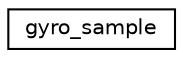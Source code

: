 digraph "Graphical Class Hierarchy"
{
 // INTERACTIVE_SVG=YES
  edge [fontname="Helvetica",fontsize="10",labelfontname="Helvetica",labelfontsize="10"];
  node [fontname="Helvetica",fontsize="10",shape=record];
  rankdir="LR";
  Node1 [label="gyro_sample",height=0.2,width=0.4,color="black", fillcolor="white", style="filled",URL="$structgyro__sample.html"];
}

